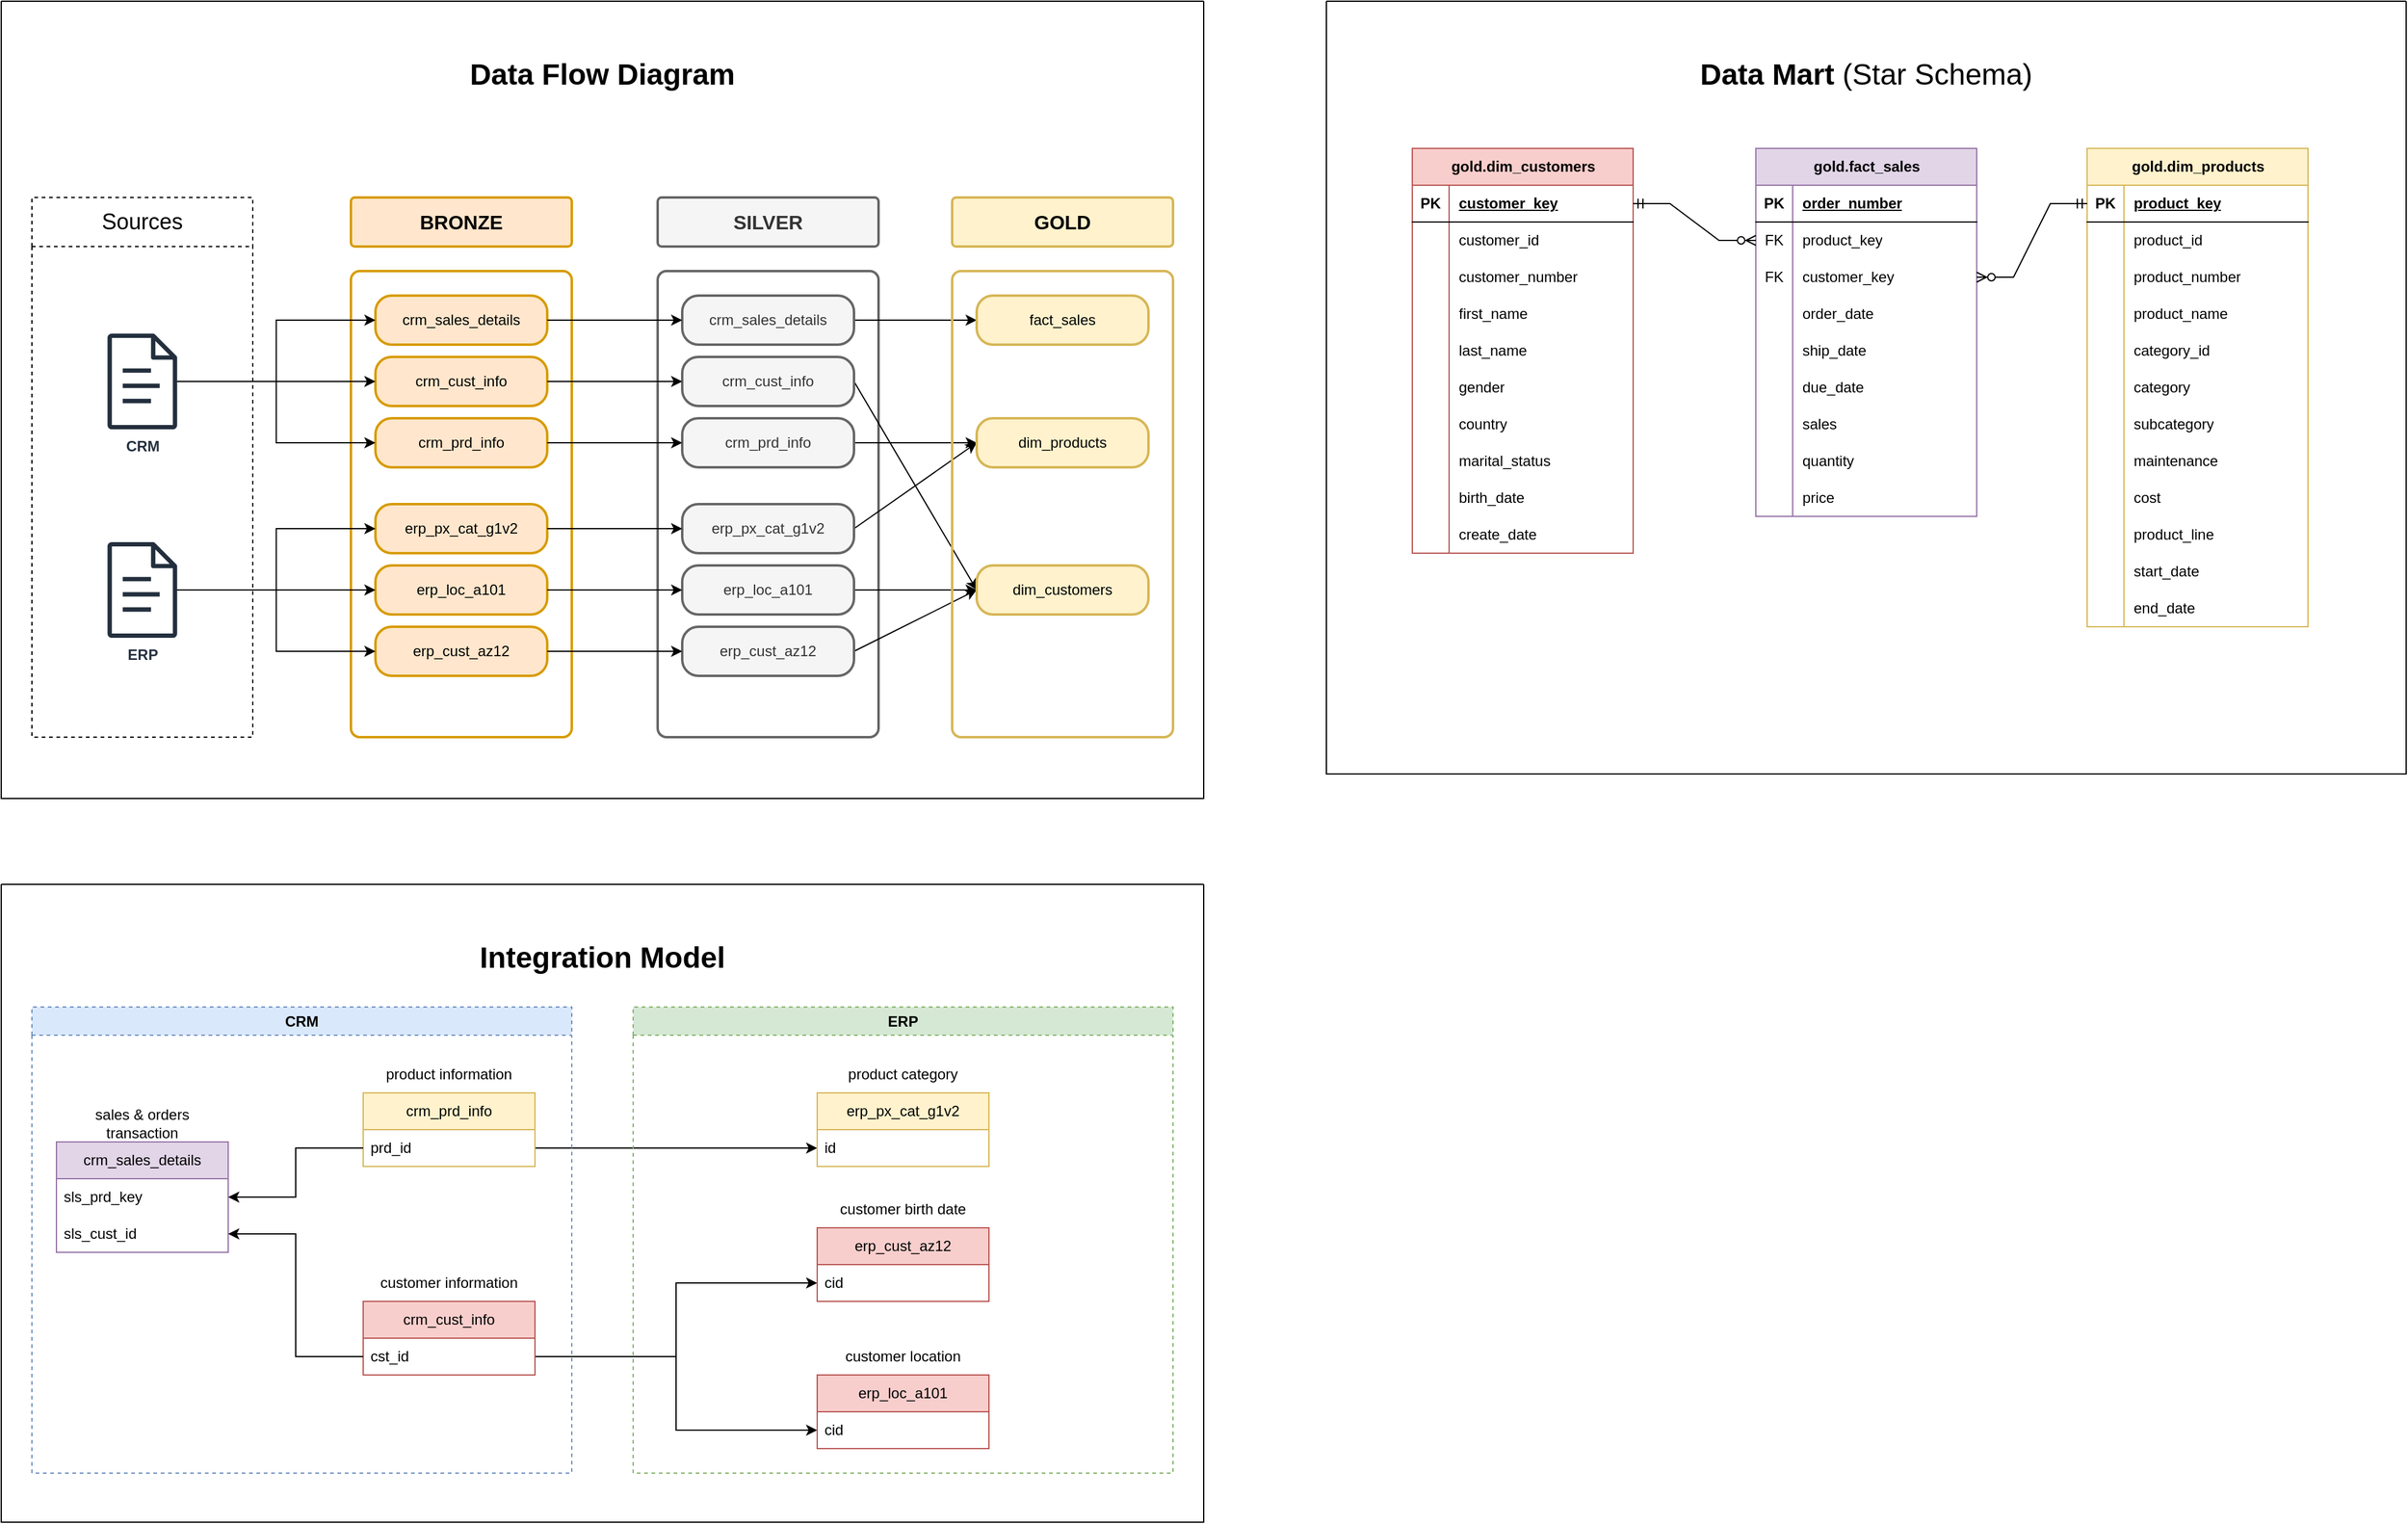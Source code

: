 <mxfile version="28.0.3">
  <diagram name="Page-1" id="j9LHTjVvC8cvnr3t2Hr-">
    <mxGraphModel dx="2183" dy="984" grid="1" gridSize="10" guides="1" tooltips="1" connect="1" arrows="1" fold="1" page="0" pageScale="1" pageWidth="850" pageHeight="1100" math="0" shadow="0">
      <root>
        <mxCell id="0" />
        <mxCell id="1" parent="0" />
        <mxCell id="Qr_JL-rTWK1h9YEE-_Me-30" value="" style="swimlane;startSize=0;" vertex="1" parent="1">
          <mxGeometry x="-80" y="40" width="980" height="650" as="geometry" />
        </mxCell>
        <mxCell id="Qr_JL-rTWK1h9YEE-_Me-2" value="Sources" style="swimlane;whiteSpace=wrap;html=1;fontSize=18;startSize=40;dashed=1;strokeWidth=1;fontStyle=0;swimlaneFillColor=none;fillColor=none;" vertex="1" parent="Qr_JL-rTWK1h9YEE-_Me-30">
          <mxGeometry x="25" y="160" width="180" height="440" as="geometry" />
        </mxCell>
        <mxCell id="Qr_JL-rTWK1h9YEE-_Me-3" value="&lt;b&gt;ERP&lt;/b&gt;" style="sketch=0;outlineConnect=0;fontColor=#232F3E;gradientColor=none;fillColor=#232F3D;strokeColor=none;dashed=0;verticalLabelPosition=bottom;verticalAlign=top;align=center;html=1;fontSize=12;fontStyle=0;aspect=fixed;pointerEvents=1;shape=mxgraph.aws4.document;" vertex="1" parent="Qr_JL-rTWK1h9YEE-_Me-2">
          <mxGeometry x="61.5" y="281" width="57" height="78" as="geometry" />
        </mxCell>
        <mxCell id="Qr_JL-rTWK1h9YEE-_Me-4" value="&lt;b&gt;CRM&lt;/b&gt;" style="sketch=0;outlineConnect=0;fontColor=#232F3E;gradientColor=none;fillColor=#232F3D;strokeColor=none;dashed=0;verticalLabelPosition=bottom;verticalAlign=top;align=center;html=1;fontSize=12;fontStyle=0;aspect=fixed;pointerEvents=1;shape=mxgraph.aws4.document;" vertex="1" parent="Qr_JL-rTWK1h9YEE-_Me-2">
          <mxGeometry x="61.5" y="111" width="57" height="78" as="geometry" />
        </mxCell>
        <mxCell id="Qr_JL-rTWK1h9YEE-_Me-5" value="" style="rounded=1;whiteSpace=wrap;html=1;arcSize=4;fillColor=none;strokeColor=#d79b00;strokeWidth=2;" vertex="1" parent="Qr_JL-rTWK1h9YEE-_Me-30">
          <mxGeometry x="285" y="220" width="180" height="380" as="geometry" />
        </mxCell>
        <mxCell id="Qr_JL-rTWK1h9YEE-_Me-6" value="&lt;b&gt;BRONZE&lt;/b&gt;" style="rounded=1;whiteSpace=wrap;html=1;arcSize=8;fillColor=#ffe6cc;strokeColor=#d79b00;strokeWidth=2;fontSize=16;" vertex="1" parent="Qr_JL-rTWK1h9YEE-_Me-30">
          <mxGeometry x="285" y="160" width="180" height="40" as="geometry" />
        </mxCell>
        <mxCell id="Qr_JL-rTWK1h9YEE-_Me-8" value="crm_sales_details" style="rounded=1;whiteSpace=wrap;html=1;arcSize=33;fillColor=#ffe6cc;strokeColor=#d79b00;strokeWidth=2;" vertex="1" parent="Qr_JL-rTWK1h9YEE-_Me-30">
          <mxGeometry x="305" y="240" width="140" height="40" as="geometry" />
        </mxCell>
        <mxCell id="Qr_JL-rTWK1h9YEE-_Me-9" value="crm_prd_info" style="rounded=1;whiteSpace=wrap;html=1;arcSize=33;fillColor=#ffe6cc;strokeColor=#d79b00;strokeWidth=2;" vertex="1" parent="Qr_JL-rTWK1h9YEE-_Me-30">
          <mxGeometry x="305" y="340" width="140" height="40" as="geometry" />
        </mxCell>
        <mxCell id="Qr_JL-rTWK1h9YEE-_Me-10" value="crm_cust_info" style="rounded=1;whiteSpace=wrap;html=1;arcSize=33;fillColor=#ffe6cc;strokeColor=#d79b00;strokeWidth=2;" vertex="1" parent="Qr_JL-rTWK1h9YEE-_Me-30">
          <mxGeometry x="305" y="290" width="140" height="40" as="geometry" />
        </mxCell>
        <mxCell id="Qr_JL-rTWK1h9YEE-_Me-11" value="erp_cust_az12" style="rounded=1;whiteSpace=wrap;html=1;arcSize=33;fillColor=#ffe6cc;strokeColor=#d79b00;strokeWidth=2;" vertex="1" parent="Qr_JL-rTWK1h9YEE-_Me-30">
          <mxGeometry x="305" y="510" width="140" height="40" as="geometry" />
        </mxCell>
        <mxCell id="Qr_JL-rTWK1h9YEE-_Me-12" value="erp_loc_a101" style="rounded=1;whiteSpace=wrap;html=1;arcSize=33;fillColor=#ffe6cc;strokeColor=#d79b00;strokeWidth=2;" vertex="1" parent="Qr_JL-rTWK1h9YEE-_Me-30">
          <mxGeometry x="305" y="460" width="140" height="40" as="geometry" />
        </mxCell>
        <mxCell id="Qr_JL-rTWK1h9YEE-_Me-13" value="erp_px_cat_g1v2" style="rounded=1;whiteSpace=wrap;html=1;arcSize=33;fillColor=#ffe6cc;strokeColor=#d79b00;strokeWidth=2;" vertex="1" parent="Qr_JL-rTWK1h9YEE-_Me-30">
          <mxGeometry x="305" y="410" width="140" height="40" as="geometry" />
        </mxCell>
        <mxCell id="Qr_JL-rTWK1h9YEE-_Me-14" style="edgeStyle=orthogonalEdgeStyle;rounded=0;orthogonalLoop=1;jettySize=auto;html=1;" edge="1" parent="Qr_JL-rTWK1h9YEE-_Me-30" source="Qr_JL-rTWK1h9YEE-_Me-4" target="Qr_JL-rTWK1h9YEE-_Me-8">
          <mxGeometry relative="1" as="geometry" />
        </mxCell>
        <mxCell id="Qr_JL-rTWK1h9YEE-_Me-15" style="edgeStyle=orthogonalEdgeStyle;rounded=0;orthogonalLoop=1;jettySize=auto;html=1;" edge="1" parent="Qr_JL-rTWK1h9YEE-_Me-30" source="Qr_JL-rTWK1h9YEE-_Me-4" target="Qr_JL-rTWK1h9YEE-_Me-9">
          <mxGeometry relative="1" as="geometry" />
        </mxCell>
        <mxCell id="Qr_JL-rTWK1h9YEE-_Me-16" style="edgeStyle=orthogonalEdgeStyle;rounded=0;orthogonalLoop=1;jettySize=auto;html=1;" edge="1" parent="Qr_JL-rTWK1h9YEE-_Me-30" source="Qr_JL-rTWK1h9YEE-_Me-4" target="Qr_JL-rTWK1h9YEE-_Me-10">
          <mxGeometry relative="1" as="geometry" />
        </mxCell>
        <mxCell id="Qr_JL-rTWK1h9YEE-_Me-17" style="edgeStyle=orthogonalEdgeStyle;rounded=0;orthogonalLoop=1;jettySize=auto;html=1;" edge="1" parent="Qr_JL-rTWK1h9YEE-_Me-30" source="Qr_JL-rTWK1h9YEE-_Me-3" target="Qr_JL-rTWK1h9YEE-_Me-11">
          <mxGeometry relative="1" as="geometry" />
        </mxCell>
        <mxCell id="Qr_JL-rTWK1h9YEE-_Me-18" style="edgeStyle=orthogonalEdgeStyle;rounded=0;orthogonalLoop=1;jettySize=auto;html=1;" edge="1" parent="Qr_JL-rTWK1h9YEE-_Me-30" source="Qr_JL-rTWK1h9YEE-_Me-3" target="Qr_JL-rTWK1h9YEE-_Me-12">
          <mxGeometry relative="1" as="geometry" />
        </mxCell>
        <mxCell id="Qr_JL-rTWK1h9YEE-_Me-20" style="edgeStyle=orthogonalEdgeStyle;rounded=0;orthogonalLoop=1;jettySize=auto;html=1;" edge="1" parent="Qr_JL-rTWK1h9YEE-_Me-30" source="Qr_JL-rTWK1h9YEE-_Me-3" target="Qr_JL-rTWK1h9YEE-_Me-13">
          <mxGeometry relative="1" as="geometry" />
        </mxCell>
        <mxCell id="Qr_JL-rTWK1h9YEE-_Me-29" value="&lt;b&gt;Data Flow Diagram&lt;/b&gt;" style="text;html=1;align=center;verticalAlign=middle;whiteSpace=wrap;rounded=0;fontSize=24;" vertex="1" parent="Qr_JL-rTWK1h9YEE-_Me-30">
          <mxGeometry x="345" y="40" width="290" height="40" as="geometry" />
        </mxCell>
        <mxCell id="Qr_JL-rTWK1h9YEE-_Me-100" value="" style="rounded=1;whiteSpace=wrap;html=1;arcSize=4;fillColor=none;strokeColor=#666666;strokeWidth=2;fontColor=#333333;" vertex="1" parent="Qr_JL-rTWK1h9YEE-_Me-30">
          <mxGeometry x="535" y="220" width="180" height="380" as="geometry" />
        </mxCell>
        <mxCell id="Qr_JL-rTWK1h9YEE-_Me-101" value="&lt;b&gt;SILVER&lt;/b&gt;" style="rounded=1;whiteSpace=wrap;html=1;arcSize=8;fillColor=#f5f5f5;strokeColor=#666666;strokeWidth=2;fontSize=16;fontColor=#333333;" vertex="1" parent="Qr_JL-rTWK1h9YEE-_Me-30">
          <mxGeometry x="535" y="160" width="180" height="40" as="geometry" />
        </mxCell>
        <mxCell id="Qr_JL-rTWK1h9YEE-_Me-130" style="edgeStyle=orthogonalEdgeStyle;rounded=0;orthogonalLoop=1;jettySize=auto;html=1;" edge="1" parent="Qr_JL-rTWK1h9YEE-_Me-30" source="Qr_JL-rTWK1h9YEE-_Me-102" target="Qr_JL-rTWK1h9YEE-_Me-124">
          <mxGeometry relative="1" as="geometry" />
        </mxCell>
        <mxCell id="Qr_JL-rTWK1h9YEE-_Me-102" value="crm_sales_details" style="rounded=1;whiteSpace=wrap;html=1;arcSize=33;fillColor=#f5f5f5;strokeColor=#666666;strokeWidth=2;fontColor=#333333;" vertex="1" parent="Qr_JL-rTWK1h9YEE-_Me-30">
          <mxGeometry x="555" y="240" width="140" height="40" as="geometry" />
        </mxCell>
        <mxCell id="Qr_JL-rTWK1h9YEE-_Me-139" style="rounded=0;orthogonalLoop=1;jettySize=auto;html=1;exitX=1;exitY=0.5;exitDx=0;exitDy=0;entryX=0;entryY=0.5;entryDx=0;entryDy=0;" edge="1" parent="Qr_JL-rTWK1h9YEE-_Me-30" source="Qr_JL-rTWK1h9YEE-_Me-103" target="Qr_JL-rTWK1h9YEE-_Me-125">
          <mxGeometry relative="1" as="geometry" />
        </mxCell>
        <mxCell id="Qr_JL-rTWK1h9YEE-_Me-103" value="crm_prd_info" style="rounded=1;whiteSpace=wrap;html=1;arcSize=33;fillColor=#f5f5f5;strokeColor=#666666;strokeWidth=2;fontColor=#333333;" vertex="1" parent="Qr_JL-rTWK1h9YEE-_Me-30">
          <mxGeometry x="555" y="340" width="140" height="40" as="geometry" />
        </mxCell>
        <mxCell id="Qr_JL-rTWK1h9YEE-_Me-132" style="rounded=0;orthogonalLoop=1;jettySize=auto;html=1;entryX=0;entryY=0.5;entryDx=0;entryDy=0;exitX=1;exitY=0.5;exitDx=0;exitDy=0;" edge="1" parent="Qr_JL-rTWK1h9YEE-_Me-30" source="Qr_JL-rTWK1h9YEE-_Me-104" target="Qr_JL-rTWK1h9YEE-_Me-126">
          <mxGeometry relative="1" as="geometry" />
        </mxCell>
        <mxCell id="Qr_JL-rTWK1h9YEE-_Me-104" value="crm_cust_info" style="rounded=1;whiteSpace=wrap;html=1;arcSize=33;fillColor=#f5f5f5;strokeColor=#666666;strokeWidth=2;fontColor=#333333;" vertex="1" parent="Qr_JL-rTWK1h9YEE-_Me-30">
          <mxGeometry x="555" y="290" width="140" height="40" as="geometry" />
        </mxCell>
        <mxCell id="Qr_JL-rTWK1h9YEE-_Me-136" style="rounded=0;orthogonalLoop=1;jettySize=auto;html=1;entryX=0;entryY=0.5;entryDx=0;entryDy=0;exitX=1;exitY=0.5;exitDx=0;exitDy=0;" edge="1" parent="Qr_JL-rTWK1h9YEE-_Me-30" source="Qr_JL-rTWK1h9YEE-_Me-105" target="Qr_JL-rTWK1h9YEE-_Me-126">
          <mxGeometry relative="1" as="geometry" />
        </mxCell>
        <mxCell id="Qr_JL-rTWK1h9YEE-_Me-105" value="erp_cust_az12" style="rounded=1;whiteSpace=wrap;html=1;arcSize=33;fillColor=#f5f5f5;strokeColor=#666666;strokeWidth=2;fontColor=#333333;" vertex="1" parent="Qr_JL-rTWK1h9YEE-_Me-30">
          <mxGeometry x="555" y="510" width="140" height="40" as="geometry" />
        </mxCell>
        <mxCell id="Qr_JL-rTWK1h9YEE-_Me-137" style="rounded=0;orthogonalLoop=1;jettySize=auto;html=1;entryX=0;entryY=0.5;entryDx=0;entryDy=0;exitX=1;exitY=0.5;exitDx=0;exitDy=0;" edge="1" parent="Qr_JL-rTWK1h9YEE-_Me-30" source="Qr_JL-rTWK1h9YEE-_Me-106" target="Qr_JL-rTWK1h9YEE-_Me-126">
          <mxGeometry relative="1" as="geometry" />
        </mxCell>
        <mxCell id="Qr_JL-rTWK1h9YEE-_Me-106" value="erp_loc_a101" style="rounded=1;whiteSpace=wrap;html=1;arcSize=33;fillColor=#f5f5f5;strokeColor=#666666;strokeWidth=2;fontColor=#333333;" vertex="1" parent="Qr_JL-rTWK1h9YEE-_Me-30">
          <mxGeometry x="555" y="460" width="140" height="40" as="geometry" />
        </mxCell>
        <mxCell id="Qr_JL-rTWK1h9YEE-_Me-138" style="rounded=0;orthogonalLoop=1;jettySize=auto;html=1;exitX=1;exitY=0.5;exitDx=0;exitDy=0;entryX=0;entryY=0.5;entryDx=0;entryDy=0;" edge="1" parent="Qr_JL-rTWK1h9YEE-_Me-30" source="Qr_JL-rTWK1h9YEE-_Me-107" target="Qr_JL-rTWK1h9YEE-_Me-125">
          <mxGeometry relative="1" as="geometry" />
        </mxCell>
        <mxCell id="Qr_JL-rTWK1h9YEE-_Me-107" value="erp_px_cat_g1v2" style="rounded=1;whiteSpace=wrap;html=1;arcSize=33;fillColor=#f5f5f5;strokeColor=#666666;strokeWidth=2;fontColor=#333333;" vertex="1" parent="Qr_JL-rTWK1h9YEE-_Me-30">
          <mxGeometry x="555" y="410" width="140" height="40" as="geometry" />
        </mxCell>
        <mxCell id="Qr_JL-rTWK1h9YEE-_Me-108" style="edgeStyle=orthogonalEdgeStyle;rounded=0;orthogonalLoop=1;jettySize=auto;html=1;" edge="1" parent="Qr_JL-rTWK1h9YEE-_Me-30" source="Qr_JL-rTWK1h9YEE-_Me-8" target="Qr_JL-rTWK1h9YEE-_Me-102">
          <mxGeometry relative="1" as="geometry" />
        </mxCell>
        <mxCell id="Qr_JL-rTWK1h9YEE-_Me-109" style="edgeStyle=orthogonalEdgeStyle;rounded=0;orthogonalLoop=1;jettySize=auto;html=1;" edge="1" parent="Qr_JL-rTWK1h9YEE-_Me-30" source="Qr_JL-rTWK1h9YEE-_Me-9" target="Qr_JL-rTWK1h9YEE-_Me-103">
          <mxGeometry relative="1" as="geometry" />
        </mxCell>
        <mxCell id="Qr_JL-rTWK1h9YEE-_Me-110" style="edgeStyle=orthogonalEdgeStyle;rounded=0;orthogonalLoop=1;jettySize=auto;html=1;" edge="1" parent="Qr_JL-rTWK1h9YEE-_Me-30" source="Qr_JL-rTWK1h9YEE-_Me-10" target="Qr_JL-rTWK1h9YEE-_Me-104">
          <mxGeometry relative="1" as="geometry" />
        </mxCell>
        <mxCell id="Qr_JL-rTWK1h9YEE-_Me-111" style="edgeStyle=orthogonalEdgeStyle;rounded=0;orthogonalLoop=1;jettySize=auto;html=1;" edge="1" parent="Qr_JL-rTWK1h9YEE-_Me-30" source="Qr_JL-rTWK1h9YEE-_Me-11" target="Qr_JL-rTWK1h9YEE-_Me-105">
          <mxGeometry relative="1" as="geometry" />
        </mxCell>
        <mxCell id="Qr_JL-rTWK1h9YEE-_Me-112" style="edgeStyle=orthogonalEdgeStyle;rounded=0;orthogonalLoop=1;jettySize=auto;html=1;" edge="1" parent="Qr_JL-rTWK1h9YEE-_Me-30" source="Qr_JL-rTWK1h9YEE-_Me-12" target="Qr_JL-rTWK1h9YEE-_Me-106">
          <mxGeometry relative="1" as="geometry" />
        </mxCell>
        <mxCell id="Qr_JL-rTWK1h9YEE-_Me-113" style="edgeStyle=orthogonalEdgeStyle;rounded=0;orthogonalLoop=1;jettySize=auto;html=1;" edge="1" parent="Qr_JL-rTWK1h9YEE-_Me-30" source="Qr_JL-rTWK1h9YEE-_Me-13" target="Qr_JL-rTWK1h9YEE-_Me-107">
          <mxGeometry relative="1" as="geometry" />
        </mxCell>
        <mxCell id="Qr_JL-rTWK1h9YEE-_Me-122" value="" style="rounded=1;whiteSpace=wrap;html=1;arcSize=4;fillColor=none;strokeColor=#d6b656;strokeWidth=2;" vertex="1" parent="Qr_JL-rTWK1h9YEE-_Me-30">
          <mxGeometry x="775" y="220" width="180" height="380" as="geometry" />
        </mxCell>
        <mxCell id="Qr_JL-rTWK1h9YEE-_Me-123" value="&lt;b&gt;GOLD&lt;/b&gt;" style="rounded=1;whiteSpace=wrap;html=1;arcSize=8;fillColor=#fff2cc;strokeColor=#d6b656;strokeWidth=2;fontSize=16;" vertex="1" parent="Qr_JL-rTWK1h9YEE-_Me-30">
          <mxGeometry x="775" y="160" width="180" height="40" as="geometry" />
        </mxCell>
        <mxCell id="Qr_JL-rTWK1h9YEE-_Me-124" value="fact_sales" style="rounded=1;whiteSpace=wrap;html=1;arcSize=33;fillColor=#fff2cc;strokeColor=#d6b656;strokeWidth=2;" vertex="1" parent="Qr_JL-rTWK1h9YEE-_Me-30">
          <mxGeometry x="795" y="240" width="140" height="40" as="geometry" />
        </mxCell>
        <mxCell id="Qr_JL-rTWK1h9YEE-_Me-125" value="dim_products" style="rounded=1;whiteSpace=wrap;html=1;arcSize=33;fillColor=#fff2cc;strokeColor=#d6b656;strokeWidth=2;" vertex="1" parent="Qr_JL-rTWK1h9YEE-_Me-30">
          <mxGeometry x="795" y="340" width="140" height="40" as="geometry" />
        </mxCell>
        <mxCell id="Qr_JL-rTWK1h9YEE-_Me-126" value="dim_customers" style="rounded=1;whiteSpace=wrap;html=1;arcSize=33;fillColor=#fff2cc;strokeColor=#d6b656;strokeWidth=2;" vertex="1" parent="Qr_JL-rTWK1h9YEE-_Me-30">
          <mxGeometry x="795" y="460" width="140" height="40" as="geometry" />
        </mxCell>
        <mxCell id="Qr_JL-rTWK1h9YEE-_Me-32" value="" style="swimlane;startSize=0;" vertex="1" parent="1">
          <mxGeometry x="-80" y="760" width="980" height="520" as="geometry" />
        </mxCell>
        <mxCell id="Qr_JL-rTWK1h9YEE-_Me-50" value="&lt;b&gt;Integration Model&lt;/b&gt;" style="text;html=1;align=center;verticalAlign=middle;whiteSpace=wrap;rounded=0;fontSize=24;" vertex="1" parent="Qr_JL-rTWK1h9YEE-_Me-32">
          <mxGeometry x="345" y="40" width="290" height="40" as="geometry" />
        </mxCell>
        <mxCell id="Qr_JL-rTWK1h9YEE-_Me-78" style="edgeStyle=orthogonalEdgeStyle;rounded=0;orthogonalLoop=1;jettySize=auto;html=1;exitX=1;exitY=0.5;exitDx=0;exitDy=0;" edge="1" parent="Qr_JL-rTWK1h9YEE-_Me-32" source="Qr_JL-rTWK1h9YEE-_Me-56" target="Qr_JL-rTWK1h9YEE-_Me-76">
          <mxGeometry relative="1" as="geometry" />
        </mxCell>
        <mxCell id="Qr_JL-rTWK1h9YEE-_Me-87" style="edgeStyle=orthogonalEdgeStyle;rounded=0;orthogonalLoop=1;jettySize=auto;html=1;exitX=1;exitY=0.5;exitDx=0;exitDy=0;" edge="1" parent="Qr_JL-rTWK1h9YEE-_Me-32" source="Qr_JL-rTWK1h9YEE-_Me-52" target="Qr_JL-rTWK1h9YEE-_Me-81">
          <mxGeometry relative="1" as="geometry" />
        </mxCell>
        <mxCell id="Qr_JL-rTWK1h9YEE-_Me-88" style="edgeStyle=orthogonalEdgeStyle;rounded=0;orthogonalLoop=1;jettySize=auto;html=1;exitX=1;exitY=0.5;exitDx=0;exitDy=0;" edge="1" parent="Qr_JL-rTWK1h9YEE-_Me-32" source="Qr_JL-rTWK1h9YEE-_Me-52" target="Qr_JL-rTWK1h9YEE-_Me-85">
          <mxGeometry relative="1" as="geometry" />
        </mxCell>
        <mxCell id="Qr_JL-rTWK1h9YEE-_Me-90" value="CRM" style="swimlane;whiteSpace=wrap;html=1;fillColor=#dae8fc;strokeColor=#6c8ebf;dashed=1;" vertex="1" parent="Qr_JL-rTWK1h9YEE-_Me-32">
          <mxGeometry x="25" y="100" width="440" height="380" as="geometry" />
        </mxCell>
        <mxCell id="Qr_JL-rTWK1h9YEE-_Me-72" value="" style="group" vertex="1" connectable="0" parent="Qr_JL-rTWK1h9YEE-_Me-90">
          <mxGeometry x="270" y="40" width="140" height="90" as="geometry" />
        </mxCell>
        <mxCell id="Qr_JL-rTWK1h9YEE-_Me-55" value="crm_prd_info" style="swimlane;fontStyle=0;childLayout=stackLayout;horizontal=1;startSize=30;horizontalStack=0;resizeParent=1;resizeParentMax=0;resizeLast=0;collapsible=1;marginBottom=0;whiteSpace=wrap;html=1;fillColor=#fff2cc;strokeColor=#d6b656;" vertex="1" parent="Qr_JL-rTWK1h9YEE-_Me-72">
          <mxGeometry y="30" width="140" height="60" as="geometry" />
        </mxCell>
        <mxCell id="Qr_JL-rTWK1h9YEE-_Me-56" value="prd_id" style="text;strokeColor=none;fillColor=none;align=left;verticalAlign=middle;spacingLeft=4;spacingRight=4;overflow=hidden;points=[[0,0.5],[1,0.5]];portConstraint=eastwest;rotatable=0;whiteSpace=wrap;html=1;" vertex="1" parent="Qr_JL-rTWK1h9YEE-_Me-55">
          <mxGeometry y="30" width="140" height="30" as="geometry" />
        </mxCell>
        <mxCell id="Qr_JL-rTWK1h9YEE-_Me-69" value="product information" style="text;html=1;align=center;verticalAlign=middle;whiteSpace=wrap;rounded=0;" vertex="1" parent="Qr_JL-rTWK1h9YEE-_Me-72">
          <mxGeometry width="140" height="30" as="geometry" />
        </mxCell>
        <mxCell id="Qr_JL-rTWK1h9YEE-_Me-73" value="" style="group" vertex="1" connectable="0" parent="Qr_JL-rTWK1h9YEE-_Me-90">
          <mxGeometry x="270" y="210" width="140" height="90" as="geometry" />
        </mxCell>
        <mxCell id="Qr_JL-rTWK1h9YEE-_Me-51" value="crm_cust_info" style="swimlane;fontStyle=0;childLayout=stackLayout;horizontal=1;startSize=30;horizontalStack=0;resizeParent=1;resizeParentMax=0;resizeLast=0;collapsible=1;marginBottom=0;whiteSpace=wrap;html=1;fillColor=#f8cecc;strokeColor=#b85450;" vertex="1" parent="Qr_JL-rTWK1h9YEE-_Me-73">
          <mxGeometry y="30" width="140" height="60" as="geometry" />
        </mxCell>
        <mxCell id="Qr_JL-rTWK1h9YEE-_Me-52" value="cst_id" style="text;strokeColor=none;fillColor=none;align=left;verticalAlign=middle;spacingLeft=4;spacingRight=4;overflow=hidden;points=[[0,0.5],[1,0.5]];portConstraint=eastwest;rotatable=0;whiteSpace=wrap;html=1;" vertex="1" parent="Qr_JL-rTWK1h9YEE-_Me-51">
          <mxGeometry y="30" width="140" height="30" as="geometry" />
        </mxCell>
        <mxCell id="Qr_JL-rTWK1h9YEE-_Me-70" value="customer information" style="text;html=1;align=center;verticalAlign=middle;whiteSpace=wrap;rounded=0;" vertex="1" parent="Qr_JL-rTWK1h9YEE-_Me-73">
          <mxGeometry width="140" height="30" as="geometry" />
        </mxCell>
        <mxCell id="Qr_JL-rTWK1h9YEE-_Me-71" value="" style="group" vertex="1" connectable="0" parent="Qr_JL-rTWK1h9YEE-_Me-90">
          <mxGeometry x="20" y="80" width="140" height="120" as="geometry" />
        </mxCell>
        <mxCell id="Qr_JL-rTWK1h9YEE-_Me-61" value="crm_sales_details" style="swimlane;fontStyle=0;childLayout=stackLayout;horizontal=1;startSize=30;horizontalStack=0;resizeParent=1;resizeParentMax=0;resizeLast=0;collapsible=1;marginBottom=0;whiteSpace=wrap;html=1;fillColor=#e1d5e7;strokeColor=#9673a6;" vertex="1" parent="Qr_JL-rTWK1h9YEE-_Me-71">
          <mxGeometry y="30" width="140" height="90" as="geometry" />
        </mxCell>
        <mxCell id="Qr_JL-rTWK1h9YEE-_Me-62" value="sls_prd_key" style="text;strokeColor=none;fillColor=none;align=left;verticalAlign=middle;spacingLeft=4;spacingRight=4;overflow=hidden;points=[[0,0.5],[1,0.5]];portConstraint=eastwest;rotatable=0;whiteSpace=wrap;html=1;" vertex="1" parent="Qr_JL-rTWK1h9YEE-_Me-61">
          <mxGeometry y="30" width="140" height="30" as="geometry" />
        </mxCell>
        <mxCell id="Qr_JL-rTWK1h9YEE-_Me-63" value="sls_cust_id" style="text;strokeColor=none;fillColor=none;align=left;verticalAlign=middle;spacingLeft=4;spacingRight=4;overflow=hidden;points=[[0,0.5],[1,0.5]];portConstraint=eastwest;rotatable=0;whiteSpace=wrap;html=1;" vertex="1" parent="Qr_JL-rTWK1h9YEE-_Me-61">
          <mxGeometry y="60" width="140" height="30" as="geometry" />
        </mxCell>
        <mxCell id="Qr_JL-rTWK1h9YEE-_Me-68" value="sales &amp;amp; orders transaction" style="text;html=1;align=center;verticalAlign=middle;whiteSpace=wrap;rounded=0;" vertex="1" parent="Qr_JL-rTWK1h9YEE-_Me-71">
          <mxGeometry width="140" height="30" as="geometry" />
        </mxCell>
        <mxCell id="Qr_JL-rTWK1h9YEE-_Me-67" style="edgeStyle=orthogonalEdgeStyle;rounded=0;orthogonalLoop=1;jettySize=auto;html=1;exitX=0;exitY=0.5;exitDx=0;exitDy=0;" edge="1" parent="Qr_JL-rTWK1h9YEE-_Me-90" source="Qr_JL-rTWK1h9YEE-_Me-56" target="Qr_JL-rTWK1h9YEE-_Me-62">
          <mxGeometry relative="1" as="geometry" />
        </mxCell>
        <mxCell id="Qr_JL-rTWK1h9YEE-_Me-66" style="edgeStyle=orthogonalEdgeStyle;rounded=0;orthogonalLoop=1;jettySize=auto;html=1;exitX=0;exitY=0.5;exitDx=0;exitDy=0;" edge="1" parent="Qr_JL-rTWK1h9YEE-_Me-90" source="Qr_JL-rTWK1h9YEE-_Me-52" target="Qr_JL-rTWK1h9YEE-_Me-63">
          <mxGeometry relative="1" as="geometry" />
        </mxCell>
        <mxCell id="Qr_JL-rTWK1h9YEE-_Me-91" value="ERP" style="swimlane;whiteSpace=wrap;html=1;fillColor=#d5e8d4;strokeColor=#82b366;dashed=1;" vertex="1" parent="Qr_JL-rTWK1h9YEE-_Me-32">
          <mxGeometry x="515" y="100" width="440" height="380" as="geometry" />
        </mxCell>
        <mxCell id="Qr_JL-rTWK1h9YEE-_Me-74" value="" style="group" vertex="1" connectable="0" parent="Qr_JL-rTWK1h9YEE-_Me-91">
          <mxGeometry x="150" y="40" width="140" height="90" as="geometry" />
        </mxCell>
        <mxCell id="Qr_JL-rTWK1h9YEE-_Me-75" value="erp_px_cat_g1v2" style="swimlane;fontStyle=0;childLayout=stackLayout;horizontal=1;startSize=30;horizontalStack=0;resizeParent=1;resizeParentMax=0;resizeLast=0;collapsible=1;marginBottom=0;whiteSpace=wrap;html=1;fillColor=#fff2cc;strokeColor=#d6b656;" vertex="1" parent="Qr_JL-rTWK1h9YEE-_Me-74">
          <mxGeometry y="30" width="140" height="60" as="geometry" />
        </mxCell>
        <mxCell id="Qr_JL-rTWK1h9YEE-_Me-76" value="id" style="text;strokeColor=none;fillColor=none;align=left;verticalAlign=middle;spacingLeft=4;spacingRight=4;overflow=hidden;points=[[0,0.5],[1,0.5]];portConstraint=eastwest;rotatable=0;whiteSpace=wrap;html=1;" vertex="1" parent="Qr_JL-rTWK1h9YEE-_Me-75">
          <mxGeometry y="30" width="140" height="30" as="geometry" />
        </mxCell>
        <mxCell id="Qr_JL-rTWK1h9YEE-_Me-77" value="product category" style="text;html=1;align=center;verticalAlign=middle;whiteSpace=wrap;rounded=0;" vertex="1" parent="Qr_JL-rTWK1h9YEE-_Me-74">
          <mxGeometry width="140" height="30" as="geometry" />
        </mxCell>
        <mxCell id="Qr_JL-rTWK1h9YEE-_Me-79" value="" style="group" vertex="1" connectable="0" parent="Qr_JL-rTWK1h9YEE-_Me-91">
          <mxGeometry x="150" y="150" width="140" height="90" as="geometry" />
        </mxCell>
        <mxCell id="Qr_JL-rTWK1h9YEE-_Me-80" value="erp_cust_az12" style="swimlane;fontStyle=0;childLayout=stackLayout;horizontal=1;startSize=30;horizontalStack=0;resizeParent=1;resizeParentMax=0;resizeLast=0;collapsible=1;marginBottom=0;whiteSpace=wrap;html=1;fillColor=#f8cecc;strokeColor=#b85450;" vertex="1" parent="Qr_JL-rTWK1h9YEE-_Me-79">
          <mxGeometry y="30" width="140" height="60" as="geometry" />
        </mxCell>
        <mxCell id="Qr_JL-rTWK1h9YEE-_Me-81" value="cid" style="text;strokeColor=none;fillColor=none;align=left;verticalAlign=middle;spacingLeft=4;spacingRight=4;overflow=hidden;points=[[0,0.5],[1,0.5]];portConstraint=eastwest;rotatable=0;whiteSpace=wrap;html=1;" vertex="1" parent="Qr_JL-rTWK1h9YEE-_Me-80">
          <mxGeometry y="30" width="140" height="30" as="geometry" />
        </mxCell>
        <mxCell id="Qr_JL-rTWK1h9YEE-_Me-82" value="customer birth date" style="text;html=1;align=center;verticalAlign=middle;whiteSpace=wrap;rounded=0;" vertex="1" parent="Qr_JL-rTWK1h9YEE-_Me-79">
          <mxGeometry width="140" height="30" as="geometry" />
        </mxCell>
        <mxCell id="Qr_JL-rTWK1h9YEE-_Me-83" value="" style="group" vertex="1" connectable="0" parent="Qr_JL-rTWK1h9YEE-_Me-91">
          <mxGeometry x="150" y="270" width="140" height="90" as="geometry" />
        </mxCell>
        <mxCell id="Qr_JL-rTWK1h9YEE-_Me-84" value="erp_loc_a101" style="swimlane;fontStyle=0;childLayout=stackLayout;horizontal=1;startSize=30;horizontalStack=0;resizeParent=1;resizeParentMax=0;resizeLast=0;collapsible=1;marginBottom=0;whiteSpace=wrap;html=1;fillColor=#f8cecc;strokeColor=#b85450;" vertex="1" parent="Qr_JL-rTWK1h9YEE-_Me-83">
          <mxGeometry y="30" width="140" height="60" as="geometry" />
        </mxCell>
        <mxCell id="Qr_JL-rTWK1h9YEE-_Me-85" value="cid" style="text;strokeColor=none;fillColor=none;align=left;verticalAlign=middle;spacingLeft=4;spacingRight=4;overflow=hidden;points=[[0,0.5],[1,0.5]];portConstraint=eastwest;rotatable=0;whiteSpace=wrap;html=1;" vertex="1" parent="Qr_JL-rTWK1h9YEE-_Me-84">
          <mxGeometry y="30" width="140" height="30" as="geometry" />
        </mxCell>
        <mxCell id="Qr_JL-rTWK1h9YEE-_Me-86" value="customer location" style="text;html=1;align=center;verticalAlign=middle;whiteSpace=wrap;rounded=0;" vertex="1" parent="Qr_JL-rTWK1h9YEE-_Me-83">
          <mxGeometry width="140" height="30" as="geometry" />
        </mxCell>
        <mxCell id="Qr_JL-rTWK1h9YEE-_Me-140" value="" style="swimlane;startSize=0;" vertex="1" parent="1">
          <mxGeometry x="1000" y="40" width="880" height="630" as="geometry" />
        </mxCell>
        <mxCell id="Qr_JL-rTWK1h9YEE-_Me-141" value="&lt;b&gt;Data Mart &lt;/b&gt;(Star Schema)" style="text;html=1;align=center;verticalAlign=middle;whiteSpace=wrap;rounded=0;fontSize=24;" vertex="1" parent="Qr_JL-rTWK1h9YEE-_Me-140">
          <mxGeometry x="295" y="40" width="290" height="40" as="geometry" />
        </mxCell>
        <mxCell id="Qr_JL-rTWK1h9YEE-_Me-146" value="gold.fact_sales" style="shape=table;startSize=30;container=1;collapsible=1;childLayout=tableLayout;fixedRows=1;rowLines=0;fontStyle=1;align=center;resizeLast=1;html=1;fillColor=#e1d5e7;strokeColor=#9673a6;" vertex="1" parent="Qr_JL-rTWK1h9YEE-_Me-140">
          <mxGeometry x="350" y="120" width="180" height="300" as="geometry" />
        </mxCell>
        <mxCell id="Qr_JL-rTWK1h9YEE-_Me-147" value="" style="shape=tableRow;horizontal=0;startSize=0;swimlaneHead=0;swimlaneBody=0;fillColor=none;collapsible=0;dropTarget=0;points=[[0,0.5],[1,0.5]];portConstraint=eastwest;top=0;left=0;right=0;bottom=1;" vertex="1" parent="Qr_JL-rTWK1h9YEE-_Me-146">
          <mxGeometry y="30" width="180" height="30" as="geometry" />
        </mxCell>
        <mxCell id="Qr_JL-rTWK1h9YEE-_Me-148" value="PK" style="shape=partialRectangle;connectable=0;fillColor=none;top=0;left=0;bottom=0;right=0;fontStyle=1;overflow=hidden;whiteSpace=wrap;html=1;" vertex="1" parent="Qr_JL-rTWK1h9YEE-_Me-147">
          <mxGeometry width="30" height="30" as="geometry">
            <mxRectangle width="30" height="30" as="alternateBounds" />
          </mxGeometry>
        </mxCell>
        <mxCell id="Qr_JL-rTWK1h9YEE-_Me-149" value="order_number" style="shape=partialRectangle;connectable=0;fillColor=none;top=0;left=0;bottom=0;right=0;align=left;spacingLeft=6;fontStyle=5;overflow=hidden;whiteSpace=wrap;html=1;" vertex="1" parent="Qr_JL-rTWK1h9YEE-_Me-147">
          <mxGeometry x="30" width="150" height="30" as="geometry">
            <mxRectangle width="150" height="30" as="alternateBounds" />
          </mxGeometry>
        </mxCell>
        <mxCell id="Qr_JL-rTWK1h9YEE-_Me-150" value="" style="shape=tableRow;horizontal=0;startSize=0;swimlaneHead=0;swimlaneBody=0;fillColor=none;collapsible=0;dropTarget=0;points=[[0,0.5],[1,0.5]];portConstraint=eastwest;top=0;left=0;right=0;bottom=0;" vertex="1" parent="Qr_JL-rTWK1h9YEE-_Me-146">
          <mxGeometry y="60" width="180" height="30" as="geometry" />
        </mxCell>
        <mxCell id="Qr_JL-rTWK1h9YEE-_Me-151" value="FK" style="shape=partialRectangle;connectable=0;fillColor=none;top=0;left=0;bottom=0;right=0;editable=1;overflow=hidden;whiteSpace=wrap;html=1;" vertex="1" parent="Qr_JL-rTWK1h9YEE-_Me-150">
          <mxGeometry width="30" height="30" as="geometry">
            <mxRectangle width="30" height="30" as="alternateBounds" />
          </mxGeometry>
        </mxCell>
        <mxCell id="Qr_JL-rTWK1h9YEE-_Me-152" value="product_key" style="shape=partialRectangle;connectable=0;fillColor=none;top=0;left=0;bottom=0;right=0;align=left;spacingLeft=6;overflow=hidden;whiteSpace=wrap;html=1;" vertex="1" parent="Qr_JL-rTWK1h9YEE-_Me-150">
          <mxGeometry x="30" width="150" height="30" as="geometry">
            <mxRectangle width="150" height="30" as="alternateBounds" />
          </mxGeometry>
        </mxCell>
        <mxCell id="Qr_JL-rTWK1h9YEE-_Me-153" value="" style="shape=tableRow;horizontal=0;startSize=0;swimlaneHead=0;swimlaneBody=0;fillColor=none;collapsible=0;dropTarget=0;points=[[0,0.5],[1,0.5]];portConstraint=eastwest;top=0;left=0;right=0;bottom=0;" vertex="1" parent="Qr_JL-rTWK1h9YEE-_Me-146">
          <mxGeometry y="90" width="180" height="30" as="geometry" />
        </mxCell>
        <mxCell id="Qr_JL-rTWK1h9YEE-_Me-154" value="FK" style="shape=partialRectangle;connectable=0;fillColor=none;top=0;left=0;bottom=0;right=0;editable=1;overflow=hidden;whiteSpace=wrap;html=1;" vertex="1" parent="Qr_JL-rTWK1h9YEE-_Me-153">
          <mxGeometry width="30" height="30" as="geometry">
            <mxRectangle width="30" height="30" as="alternateBounds" />
          </mxGeometry>
        </mxCell>
        <mxCell id="Qr_JL-rTWK1h9YEE-_Me-155" value="customer_key" style="shape=partialRectangle;connectable=0;fillColor=none;top=0;left=0;bottom=0;right=0;align=left;spacingLeft=6;overflow=hidden;whiteSpace=wrap;html=1;" vertex="1" parent="Qr_JL-rTWK1h9YEE-_Me-153">
          <mxGeometry x="30" width="150" height="30" as="geometry">
            <mxRectangle width="150" height="30" as="alternateBounds" />
          </mxGeometry>
        </mxCell>
        <mxCell id="Qr_JL-rTWK1h9YEE-_Me-156" value="" style="shape=tableRow;horizontal=0;startSize=0;swimlaneHead=0;swimlaneBody=0;fillColor=none;collapsible=0;dropTarget=0;points=[[0,0.5],[1,0.5]];portConstraint=eastwest;top=0;left=0;right=0;bottom=0;" vertex="1" parent="Qr_JL-rTWK1h9YEE-_Me-146">
          <mxGeometry y="120" width="180" height="30" as="geometry" />
        </mxCell>
        <mxCell id="Qr_JL-rTWK1h9YEE-_Me-157" value="" style="shape=partialRectangle;connectable=0;fillColor=none;top=0;left=0;bottom=0;right=0;editable=1;overflow=hidden;whiteSpace=wrap;html=1;" vertex="1" parent="Qr_JL-rTWK1h9YEE-_Me-156">
          <mxGeometry width="30" height="30" as="geometry">
            <mxRectangle width="30" height="30" as="alternateBounds" />
          </mxGeometry>
        </mxCell>
        <mxCell id="Qr_JL-rTWK1h9YEE-_Me-158" value="order_date" style="shape=partialRectangle;connectable=0;fillColor=none;top=0;left=0;bottom=0;right=0;align=left;spacingLeft=6;overflow=hidden;whiteSpace=wrap;html=1;" vertex="1" parent="Qr_JL-rTWK1h9YEE-_Me-156">
          <mxGeometry x="30" width="150" height="30" as="geometry">
            <mxRectangle width="150" height="30" as="alternateBounds" />
          </mxGeometry>
        </mxCell>
        <mxCell id="Qr_JL-rTWK1h9YEE-_Me-172" value="" style="shape=tableRow;horizontal=0;startSize=0;swimlaneHead=0;swimlaneBody=0;fillColor=none;collapsible=0;dropTarget=0;points=[[0,0.5],[1,0.5]];portConstraint=eastwest;top=0;left=0;right=0;bottom=0;" vertex="1" parent="Qr_JL-rTWK1h9YEE-_Me-146">
          <mxGeometry y="150" width="180" height="30" as="geometry" />
        </mxCell>
        <mxCell id="Qr_JL-rTWK1h9YEE-_Me-173" value="" style="shape=partialRectangle;connectable=0;fillColor=none;top=0;left=0;bottom=0;right=0;editable=1;overflow=hidden;whiteSpace=wrap;html=1;" vertex="1" parent="Qr_JL-rTWK1h9YEE-_Me-172">
          <mxGeometry width="30" height="30" as="geometry">
            <mxRectangle width="30" height="30" as="alternateBounds" />
          </mxGeometry>
        </mxCell>
        <mxCell id="Qr_JL-rTWK1h9YEE-_Me-174" value="ship_date" style="shape=partialRectangle;connectable=0;fillColor=none;top=0;left=0;bottom=0;right=0;align=left;spacingLeft=6;overflow=hidden;whiteSpace=wrap;html=1;" vertex="1" parent="Qr_JL-rTWK1h9YEE-_Me-172">
          <mxGeometry x="30" width="150" height="30" as="geometry">
            <mxRectangle width="150" height="30" as="alternateBounds" />
          </mxGeometry>
        </mxCell>
        <mxCell id="Qr_JL-rTWK1h9YEE-_Me-175" value="" style="shape=tableRow;horizontal=0;startSize=0;swimlaneHead=0;swimlaneBody=0;fillColor=none;collapsible=0;dropTarget=0;points=[[0,0.5],[1,0.5]];portConstraint=eastwest;top=0;left=0;right=0;bottom=0;" vertex="1" parent="Qr_JL-rTWK1h9YEE-_Me-146">
          <mxGeometry y="180" width="180" height="30" as="geometry" />
        </mxCell>
        <mxCell id="Qr_JL-rTWK1h9YEE-_Me-176" value="" style="shape=partialRectangle;connectable=0;fillColor=none;top=0;left=0;bottom=0;right=0;editable=1;overflow=hidden;whiteSpace=wrap;html=1;" vertex="1" parent="Qr_JL-rTWK1h9YEE-_Me-175">
          <mxGeometry width="30" height="30" as="geometry">
            <mxRectangle width="30" height="30" as="alternateBounds" />
          </mxGeometry>
        </mxCell>
        <mxCell id="Qr_JL-rTWK1h9YEE-_Me-177" value="due_date" style="shape=partialRectangle;connectable=0;fillColor=none;top=0;left=0;bottom=0;right=0;align=left;spacingLeft=6;overflow=hidden;whiteSpace=wrap;html=1;" vertex="1" parent="Qr_JL-rTWK1h9YEE-_Me-175">
          <mxGeometry x="30" width="150" height="30" as="geometry">
            <mxRectangle width="150" height="30" as="alternateBounds" />
          </mxGeometry>
        </mxCell>
        <mxCell id="Qr_JL-rTWK1h9YEE-_Me-178" value="" style="shape=tableRow;horizontal=0;startSize=0;swimlaneHead=0;swimlaneBody=0;fillColor=none;collapsible=0;dropTarget=0;points=[[0,0.5],[1,0.5]];portConstraint=eastwest;top=0;left=0;right=0;bottom=0;" vertex="1" parent="Qr_JL-rTWK1h9YEE-_Me-146">
          <mxGeometry y="210" width="180" height="30" as="geometry" />
        </mxCell>
        <mxCell id="Qr_JL-rTWK1h9YEE-_Me-179" value="" style="shape=partialRectangle;connectable=0;fillColor=none;top=0;left=0;bottom=0;right=0;editable=1;overflow=hidden;whiteSpace=wrap;html=1;" vertex="1" parent="Qr_JL-rTWK1h9YEE-_Me-178">
          <mxGeometry width="30" height="30" as="geometry">
            <mxRectangle width="30" height="30" as="alternateBounds" />
          </mxGeometry>
        </mxCell>
        <mxCell id="Qr_JL-rTWK1h9YEE-_Me-180" value="sales" style="shape=partialRectangle;connectable=0;fillColor=none;top=0;left=0;bottom=0;right=0;align=left;spacingLeft=6;overflow=hidden;whiteSpace=wrap;html=1;" vertex="1" parent="Qr_JL-rTWK1h9YEE-_Me-178">
          <mxGeometry x="30" width="150" height="30" as="geometry">
            <mxRectangle width="150" height="30" as="alternateBounds" />
          </mxGeometry>
        </mxCell>
        <mxCell id="Qr_JL-rTWK1h9YEE-_Me-181" value="" style="shape=tableRow;horizontal=0;startSize=0;swimlaneHead=0;swimlaneBody=0;fillColor=none;collapsible=0;dropTarget=0;points=[[0,0.5],[1,0.5]];portConstraint=eastwest;top=0;left=0;right=0;bottom=0;" vertex="1" parent="Qr_JL-rTWK1h9YEE-_Me-146">
          <mxGeometry y="240" width="180" height="30" as="geometry" />
        </mxCell>
        <mxCell id="Qr_JL-rTWK1h9YEE-_Me-182" value="" style="shape=partialRectangle;connectable=0;fillColor=none;top=0;left=0;bottom=0;right=0;editable=1;overflow=hidden;whiteSpace=wrap;html=1;" vertex="1" parent="Qr_JL-rTWK1h9YEE-_Me-181">
          <mxGeometry width="30" height="30" as="geometry">
            <mxRectangle width="30" height="30" as="alternateBounds" />
          </mxGeometry>
        </mxCell>
        <mxCell id="Qr_JL-rTWK1h9YEE-_Me-183" value="quantity" style="shape=partialRectangle;connectable=0;fillColor=none;top=0;left=0;bottom=0;right=0;align=left;spacingLeft=6;overflow=hidden;whiteSpace=wrap;html=1;" vertex="1" parent="Qr_JL-rTWK1h9YEE-_Me-181">
          <mxGeometry x="30" width="150" height="30" as="geometry">
            <mxRectangle width="150" height="30" as="alternateBounds" />
          </mxGeometry>
        </mxCell>
        <mxCell id="Qr_JL-rTWK1h9YEE-_Me-184" value="" style="shape=tableRow;horizontal=0;startSize=0;swimlaneHead=0;swimlaneBody=0;fillColor=none;collapsible=0;dropTarget=0;points=[[0,0.5],[1,0.5]];portConstraint=eastwest;top=0;left=0;right=0;bottom=0;" vertex="1" parent="Qr_JL-rTWK1h9YEE-_Me-146">
          <mxGeometry y="270" width="180" height="30" as="geometry" />
        </mxCell>
        <mxCell id="Qr_JL-rTWK1h9YEE-_Me-185" value="" style="shape=partialRectangle;connectable=0;fillColor=none;top=0;left=0;bottom=0;right=0;editable=1;overflow=hidden;whiteSpace=wrap;html=1;" vertex="1" parent="Qr_JL-rTWK1h9YEE-_Me-184">
          <mxGeometry width="30" height="30" as="geometry">
            <mxRectangle width="30" height="30" as="alternateBounds" />
          </mxGeometry>
        </mxCell>
        <mxCell id="Qr_JL-rTWK1h9YEE-_Me-186" value="price" style="shape=partialRectangle;connectable=0;fillColor=none;top=0;left=0;bottom=0;right=0;align=left;spacingLeft=6;overflow=hidden;whiteSpace=wrap;html=1;" vertex="1" parent="Qr_JL-rTWK1h9YEE-_Me-184">
          <mxGeometry x="30" width="150" height="30" as="geometry">
            <mxRectangle width="150" height="30" as="alternateBounds" />
          </mxGeometry>
        </mxCell>
        <mxCell id="Qr_JL-rTWK1h9YEE-_Me-188" value="gold.dim_customers" style="shape=table;startSize=30;container=1;collapsible=1;childLayout=tableLayout;fixedRows=1;rowLines=0;fontStyle=1;align=center;resizeLast=1;html=1;fillColor=#f8cecc;strokeColor=#b85450;" vertex="1" parent="Qr_JL-rTWK1h9YEE-_Me-140">
          <mxGeometry x="70" y="120" width="180" height="330" as="geometry" />
        </mxCell>
        <mxCell id="Qr_JL-rTWK1h9YEE-_Me-189" value="" style="shape=tableRow;horizontal=0;startSize=0;swimlaneHead=0;swimlaneBody=0;fillColor=none;collapsible=0;dropTarget=0;points=[[0,0.5],[1,0.5]];portConstraint=eastwest;top=0;left=0;right=0;bottom=1;" vertex="1" parent="Qr_JL-rTWK1h9YEE-_Me-188">
          <mxGeometry y="30" width="180" height="30" as="geometry" />
        </mxCell>
        <mxCell id="Qr_JL-rTWK1h9YEE-_Me-190" value="PK" style="shape=partialRectangle;connectable=0;fillColor=none;top=0;left=0;bottom=0;right=0;fontStyle=1;overflow=hidden;whiteSpace=wrap;html=1;" vertex="1" parent="Qr_JL-rTWK1h9YEE-_Me-189">
          <mxGeometry width="30" height="30" as="geometry">
            <mxRectangle width="30" height="30" as="alternateBounds" />
          </mxGeometry>
        </mxCell>
        <mxCell id="Qr_JL-rTWK1h9YEE-_Me-191" value="customer_key" style="shape=partialRectangle;connectable=0;fillColor=none;top=0;left=0;bottom=0;right=0;align=left;spacingLeft=6;fontStyle=5;overflow=hidden;whiteSpace=wrap;html=1;" vertex="1" parent="Qr_JL-rTWK1h9YEE-_Me-189">
          <mxGeometry x="30" width="150" height="30" as="geometry">
            <mxRectangle width="150" height="30" as="alternateBounds" />
          </mxGeometry>
        </mxCell>
        <mxCell id="Qr_JL-rTWK1h9YEE-_Me-198" value="" style="shape=tableRow;horizontal=0;startSize=0;swimlaneHead=0;swimlaneBody=0;fillColor=none;collapsible=0;dropTarget=0;points=[[0,0.5],[1,0.5]];portConstraint=eastwest;top=0;left=0;right=0;bottom=0;" vertex="1" parent="Qr_JL-rTWK1h9YEE-_Me-188">
          <mxGeometry y="60" width="180" height="30" as="geometry" />
        </mxCell>
        <mxCell id="Qr_JL-rTWK1h9YEE-_Me-199" value="" style="shape=partialRectangle;connectable=0;fillColor=none;top=0;left=0;bottom=0;right=0;editable=1;overflow=hidden;whiteSpace=wrap;html=1;" vertex="1" parent="Qr_JL-rTWK1h9YEE-_Me-198">
          <mxGeometry width="30" height="30" as="geometry">
            <mxRectangle width="30" height="30" as="alternateBounds" />
          </mxGeometry>
        </mxCell>
        <mxCell id="Qr_JL-rTWK1h9YEE-_Me-200" value="customer_id" style="shape=partialRectangle;connectable=0;fillColor=none;top=0;left=0;bottom=0;right=0;align=left;spacingLeft=6;overflow=hidden;whiteSpace=wrap;html=1;" vertex="1" parent="Qr_JL-rTWK1h9YEE-_Me-198">
          <mxGeometry x="30" width="150" height="30" as="geometry">
            <mxRectangle width="150" height="30" as="alternateBounds" />
          </mxGeometry>
        </mxCell>
        <mxCell id="Qr_JL-rTWK1h9YEE-_Me-201" value="" style="shape=tableRow;horizontal=0;startSize=0;swimlaneHead=0;swimlaneBody=0;fillColor=none;collapsible=0;dropTarget=0;points=[[0,0.5],[1,0.5]];portConstraint=eastwest;top=0;left=0;right=0;bottom=0;" vertex="1" parent="Qr_JL-rTWK1h9YEE-_Me-188">
          <mxGeometry y="90" width="180" height="30" as="geometry" />
        </mxCell>
        <mxCell id="Qr_JL-rTWK1h9YEE-_Me-202" value="" style="shape=partialRectangle;connectable=0;fillColor=none;top=0;left=0;bottom=0;right=0;editable=1;overflow=hidden;whiteSpace=wrap;html=1;" vertex="1" parent="Qr_JL-rTWK1h9YEE-_Me-201">
          <mxGeometry width="30" height="30" as="geometry">
            <mxRectangle width="30" height="30" as="alternateBounds" />
          </mxGeometry>
        </mxCell>
        <mxCell id="Qr_JL-rTWK1h9YEE-_Me-203" value="customer_number" style="shape=partialRectangle;connectable=0;fillColor=none;top=0;left=0;bottom=0;right=0;align=left;spacingLeft=6;overflow=hidden;whiteSpace=wrap;html=1;" vertex="1" parent="Qr_JL-rTWK1h9YEE-_Me-201">
          <mxGeometry x="30" width="150" height="30" as="geometry">
            <mxRectangle width="150" height="30" as="alternateBounds" />
          </mxGeometry>
        </mxCell>
        <mxCell id="Qr_JL-rTWK1h9YEE-_Me-204" value="" style="shape=tableRow;horizontal=0;startSize=0;swimlaneHead=0;swimlaneBody=0;fillColor=none;collapsible=0;dropTarget=0;points=[[0,0.5],[1,0.5]];portConstraint=eastwest;top=0;left=0;right=0;bottom=0;" vertex="1" parent="Qr_JL-rTWK1h9YEE-_Me-188">
          <mxGeometry y="120" width="180" height="30" as="geometry" />
        </mxCell>
        <mxCell id="Qr_JL-rTWK1h9YEE-_Me-205" value="" style="shape=partialRectangle;connectable=0;fillColor=none;top=0;left=0;bottom=0;right=0;editable=1;overflow=hidden;whiteSpace=wrap;html=1;" vertex="1" parent="Qr_JL-rTWK1h9YEE-_Me-204">
          <mxGeometry width="30" height="30" as="geometry">
            <mxRectangle width="30" height="30" as="alternateBounds" />
          </mxGeometry>
        </mxCell>
        <mxCell id="Qr_JL-rTWK1h9YEE-_Me-206" value="first_name" style="shape=partialRectangle;connectable=0;fillColor=none;top=0;left=0;bottom=0;right=0;align=left;spacingLeft=6;overflow=hidden;whiteSpace=wrap;html=1;" vertex="1" parent="Qr_JL-rTWK1h9YEE-_Me-204">
          <mxGeometry x="30" width="150" height="30" as="geometry">
            <mxRectangle width="150" height="30" as="alternateBounds" />
          </mxGeometry>
        </mxCell>
        <mxCell id="Qr_JL-rTWK1h9YEE-_Me-207" value="" style="shape=tableRow;horizontal=0;startSize=0;swimlaneHead=0;swimlaneBody=0;fillColor=none;collapsible=0;dropTarget=0;points=[[0,0.5],[1,0.5]];portConstraint=eastwest;top=0;left=0;right=0;bottom=0;" vertex="1" parent="Qr_JL-rTWK1h9YEE-_Me-188">
          <mxGeometry y="150" width="180" height="30" as="geometry" />
        </mxCell>
        <mxCell id="Qr_JL-rTWK1h9YEE-_Me-208" value="" style="shape=partialRectangle;connectable=0;fillColor=none;top=0;left=0;bottom=0;right=0;editable=1;overflow=hidden;whiteSpace=wrap;html=1;" vertex="1" parent="Qr_JL-rTWK1h9YEE-_Me-207">
          <mxGeometry width="30" height="30" as="geometry">
            <mxRectangle width="30" height="30" as="alternateBounds" />
          </mxGeometry>
        </mxCell>
        <mxCell id="Qr_JL-rTWK1h9YEE-_Me-209" value="last_name" style="shape=partialRectangle;connectable=0;fillColor=none;top=0;left=0;bottom=0;right=0;align=left;spacingLeft=6;overflow=hidden;whiteSpace=wrap;html=1;" vertex="1" parent="Qr_JL-rTWK1h9YEE-_Me-207">
          <mxGeometry x="30" width="150" height="30" as="geometry">
            <mxRectangle width="150" height="30" as="alternateBounds" />
          </mxGeometry>
        </mxCell>
        <mxCell id="Qr_JL-rTWK1h9YEE-_Me-210" value="" style="shape=tableRow;horizontal=0;startSize=0;swimlaneHead=0;swimlaneBody=0;fillColor=none;collapsible=0;dropTarget=0;points=[[0,0.5],[1,0.5]];portConstraint=eastwest;top=0;left=0;right=0;bottom=0;" vertex="1" parent="Qr_JL-rTWK1h9YEE-_Me-188">
          <mxGeometry y="180" width="180" height="30" as="geometry" />
        </mxCell>
        <mxCell id="Qr_JL-rTWK1h9YEE-_Me-211" value="" style="shape=partialRectangle;connectable=0;fillColor=none;top=0;left=0;bottom=0;right=0;editable=1;overflow=hidden;whiteSpace=wrap;html=1;" vertex="1" parent="Qr_JL-rTWK1h9YEE-_Me-210">
          <mxGeometry width="30" height="30" as="geometry">
            <mxRectangle width="30" height="30" as="alternateBounds" />
          </mxGeometry>
        </mxCell>
        <mxCell id="Qr_JL-rTWK1h9YEE-_Me-212" value="gender" style="shape=partialRectangle;connectable=0;fillColor=none;top=0;left=0;bottom=0;right=0;align=left;spacingLeft=6;overflow=hidden;whiteSpace=wrap;html=1;" vertex="1" parent="Qr_JL-rTWK1h9YEE-_Me-210">
          <mxGeometry x="30" width="150" height="30" as="geometry">
            <mxRectangle width="150" height="30" as="alternateBounds" />
          </mxGeometry>
        </mxCell>
        <mxCell id="Qr_JL-rTWK1h9YEE-_Me-216" value="" style="shape=tableRow;horizontal=0;startSize=0;swimlaneHead=0;swimlaneBody=0;fillColor=none;collapsible=0;dropTarget=0;points=[[0,0.5],[1,0.5]];portConstraint=eastwest;top=0;left=0;right=0;bottom=0;" vertex="1" parent="Qr_JL-rTWK1h9YEE-_Me-188">
          <mxGeometry y="210" width="180" height="30" as="geometry" />
        </mxCell>
        <mxCell id="Qr_JL-rTWK1h9YEE-_Me-217" value="" style="shape=partialRectangle;connectable=0;fillColor=none;top=0;left=0;bottom=0;right=0;editable=1;overflow=hidden;whiteSpace=wrap;html=1;" vertex="1" parent="Qr_JL-rTWK1h9YEE-_Me-216">
          <mxGeometry width="30" height="30" as="geometry">
            <mxRectangle width="30" height="30" as="alternateBounds" />
          </mxGeometry>
        </mxCell>
        <mxCell id="Qr_JL-rTWK1h9YEE-_Me-218" value="country" style="shape=partialRectangle;connectable=0;fillColor=none;top=0;left=0;bottom=0;right=0;align=left;spacingLeft=6;overflow=hidden;whiteSpace=wrap;html=1;" vertex="1" parent="Qr_JL-rTWK1h9YEE-_Me-216">
          <mxGeometry x="30" width="150" height="30" as="geometry">
            <mxRectangle width="150" height="30" as="alternateBounds" />
          </mxGeometry>
        </mxCell>
        <mxCell id="Qr_JL-rTWK1h9YEE-_Me-219" value="" style="shape=tableRow;horizontal=0;startSize=0;swimlaneHead=0;swimlaneBody=0;fillColor=none;collapsible=0;dropTarget=0;points=[[0,0.5],[1,0.5]];portConstraint=eastwest;top=0;left=0;right=0;bottom=0;" vertex="1" parent="Qr_JL-rTWK1h9YEE-_Me-188">
          <mxGeometry y="240" width="180" height="30" as="geometry" />
        </mxCell>
        <mxCell id="Qr_JL-rTWK1h9YEE-_Me-220" value="" style="shape=partialRectangle;connectable=0;fillColor=none;top=0;left=0;bottom=0;right=0;editable=1;overflow=hidden;whiteSpace=wrap;html=1;" vertex="1" parent="Qr_JL-rTWK1h9YEE-_Me-219">
          <mxGeometry width="30" height="30" as="geometry">
            <mxRectangle width="30" height="30" as="alternateBounds" />
          </mxGeometry>
        </mxCell>
        <mxCell id="Qr_JL-rTWK1h9YEE-_Me-221" value="marital_status" style="shape=partialRectangle;connectable=0;fillColor=none;top=0;left=0;bottom=0;right=0;align=left;spacingLeft=6;overflow=hidden;whiteSpace=wrap;html=1;" vertex="1" parent="Qr_JL-rTWK1h9YEE-_Me-219">
          <mxGeometry x="30" width="150" height="30" as="geometry">
            <mxRectangle width="150" height="30" as="alternateBounds" />
          </mxGeometry>
        </mxCell>
        <mxCell id="Qr_JL-rTWK1h9YEE-_Me-222" value="" style="shape=tableRow;horizontal=0;startSize=0;swimlaneHead=0;swimlaneBody=0;fillColor=none;collapsible=0;dropTarget=0;points=[[0,0.5],[1,0.5]];portConstraint=eastwest;top=0;left=0;right=0;bottom=0;" vertex="1" parent="Qr_JL-rTWK1h9YEE-_Me-188">
          <mxGeometry y="270" width="180" height="30" as="geometry" />
        </mxCell>
        <mxCell id="Qr_JL-rTWK1h9YEE-_Me-223" value="" style="shape=partialRectangle;connectable=0;fillColor=none;top=0;left=0;bottom=0;right=0;editable=1;overflow=hidden;whiteSpace=wrap;html=1;" vertex="1" parent="Qr_JL-rTWK1h9YEE-_Me-222">
          <mxGeometry width="30" height="30" as="geometry">
            <mxRectangle width="30" height="30" as="alternateBounds" />
          </mxGeometry>
        </mxCell>
        <mxCell id="Qr_JL-rTWK1h9YEE-_Me-224" value="birth_date" style="shape=partialRectangle;connectable=0;fillColor=none;top=0;left=0;bottom=0;right=0;align=left;spacingLeft=6;overflow=hidden;whiteSpace=wrap;html=1;" vertex="1" parent="Qr_JL-rTWK1h9YEE-_Me-222">
          <mxGeometry x="30" width="150" height="30" as="geometry">
            <mxRectangle width="150" height="30" as="alternateBounds" />
          </mxGeometry>
        </mxCell>
        <mxCell id="Qr_JL-rTWK1h9YEE-_Me-225" value="" style="shape=tableRow;horizontal=0;startSize=0;swimlaneHead=0;swimlaneBody=0;fillColor=none;collapsible=0;dropTarget=0;points=[[0,0.5],[1,0.5]];portConstraint=eastwest;top=0;left=0;right=0;bottom=0;" vertex="1" parent="Qr_JL-rTWK1h9YEE-_Me-188">
          <mxGeometry y="300" width="180" height="30" as="geometry" />
        </mxCell>
        <mxCell id="Qr_JL-rTWK1h9YEE-_Me-226" value="" style="shape=partialRectangle;connectable=0;fillColor=none;top=0;left=0;bottom=0;right=0;editable=1;overflow=hidden;whiteSpace=wrap;html=1;" vertex="1" parent="Qr_JL-rTWK1h9YEE-_Me-225">
          <mxGeometry width="30" height="30" as="geometry">
            <mxRectangle width="30" height="30" as="alternateBounds" />
          </mxGeometry>
        </mxCell>
        <mxCell id="Qr_JL-rTWK1h9YEE-_Me-227" value="create_date" style="shape=partialRectangle;connectable=0;fillColor=none;top=0;left=0;bottom=0;right=0;align=left;spacingLeft=6;overflow=hidden;whiteSpace=wrap;html=1;" vertex="1" parent="Qr_JL-rTWK1h9YEE-_Me-225">
          <mxGeometry x="30" width="150" height="30" as="geometry">
            <mxRectangle width="150" height="30" as="alternateBounds" />
          </mxGeometry>
        </mxCell>
        <mxCell id="Qr_JL-rTWK1h9YEE-_Me-228" value="" style="edgeStyle=entityRelationEdgeStyle;fontSize=12;html=1;endArrow=ERzeroToMany;startArrow=ERmandOne;rounded=0;entryX=0;entryY=0.5;entryDx=0;entryDy=0;exitX=1;exitY=0.5;exitDx=0;exitDy=0;" edge="1" parent="Qr_JL-rTWK1h9YEE-_Me-140" source="Qr_JL-rTWK1h9YEE-_Me-189" target="Qr_JL-rTWK1h9YEE-_Me-150">
          <mxGeometry width="100" height="100" relative="1" as="geometry">
            <mxPoint x="290" y="410" as="sourcePoint" />
            <mxPoint x="390" y="310" as="targetPoint" />
          </mxGeometry>
        </mxCell>
        <mxCell id="Qr_JL-rTWK1h9YEE-_Me-229" value="gold.dim_products" style="shape=table;startSize=30;container=1;collapsible=1;childLayout=tableLayout;fixedRows=1;rowLines=0;fontStyle=1;align=center;resizeLast=1;html=1;fillColor=#fff2cc;strokeColor=#d6b656;" vertex="1" parent="Qr_JL-rTWK1h9YEE-_Me-140">
          <mxGeometry x="620" y="120" width="180" height="390" as="geometry" />
        </mxCell>
        <mxCell id="Qr_JL-rTWK1h9YEE-_Me-230" value="" style="shape=tableRow;horizontal=0;startSize=0;swimlaneHead=0;swimlaneBody=0;fillColor=none;collapsible=0;dropTarget=0;points=[[0,0.5],[1,0.5]];portConstraint=eastwest;top=0;left=0;right=0;bottom=1;" vertex="1" parent="Qr_JL-rTWK1h9YEE-_Me-229">
          <mxGeometry y="30" width="180" height="30" as="geometry" />
        </mxCell>
        <mxCell id="Qr_JL-rTWK1h9YEE-_Me-231" value="PK" style="shape=partialRectangle;connectable=0;fillColor=none;top=0;left=0;bottom=0;right=0;fontStyle=1;overflow=hidden;whiteSpace=wrap;html=1;" vertex="1" parent="Qr_JL-rTWK1h9YEE-_Me-230">
          <mxGeometry width="30" height="30" as="geometry">
            <mxRectangle width="30" height="30" as="alternateBounds" />
          </mxGeometry>
        </mxCell>
        <mxCell id="Qr_JL-rTWK1h9YEE-_Me-232" value="product_key" style="shape=partialRectangle;connectable=0;fillColor=none;top=0;left=0;bottom=0;right=0;align=left;spacingLeft=6;fontStyle=5;overflow=hidden;whiteSpace=wrap;html=1;" vertex="1" parent="Qr_JL-rTWK1h9YEE-_Me-230">
          <mxGeometry x="30" width="150" height="30" as="geometry">
            <mxRectangle width="150" height="30" as="alternateBounds" />
          </mxGeometry>
        </mxCell>
        <mxCell id="Qr_JL-rTWK1h9YEE-_Me-233" value="" style="shape=tableRow;horizontal=0;startSize=0;swimlaneHead=0;swimlaneBody=0;fillColor=none;collapsible=0;dropTarget=0;points=[[0,0.5],[1,0.5]];portConstraint=eastwest;top=0;left=0;right=0;bottom=0;" vertex="1" parent="Qr_JL-rTWK1h9YEE-_Me-229">
          <mxGeometry y="60" width="180" height="30" as="geometry" />
        </mxCell>
        <mxCell id="Qr_JL-rTWK1h9YEE-_Me-234" value="" style="shape=partialRectangle;connectable=0;fillColor=none;top=0;left=0;bottom=0;right=0;editable=1;overflow=hidden;whiteSpace=wrap;html=1;" vertex="1" parent="Qr_JL-rTWK1h9YEE-_Me-233">
          <mxGeometry width="30" height="30" as="geometry">
            <mxRectangle width="30" height="30" as="alternateBounds" />
          </mxGeometry>
        </mxCell>
        <mxCell id="Qr_JL-rTWK1h9YEE-_Me-235" value="product_id" style="shape=partialRectangle;connectable=0;fillColor=none;top=0;left=0;bottom=0;right=0;align=left;spacingLeft=6;overflow=hidden;whiteSpace=wrap;html=1;" vertex="1" parent="Qr_JL-rTWK1h9YEE-_Me-233">
          <mxGeometry x="30" width="150" height="30" as="geometry">
            <mxRectangle width="150" height="30" as="alternateBounds" />
          </mxGeometry>
        </mxCell>
        <mxCell id="Qr_JL-rTWK1h9YEE-_Me-236" value="" style="shape=tableRow;horizontal=0;startSize=0;swimlaneHead=0;swimlaneBody=0;fillColor=none;collapsible=0;dropTarget=0;points=[[0,0.5],[1,0.5]];portConstraint=eastwest;top=0;left=0;right=0;bottom=0;" vertex="1" parent="Qr_JL-rTWK1h9YEE-_Me-229">
          <mxGeometry y="90" width="180" height="30" as="geometry" />
        </mxCell>
        <mxCell id="Qr_JL-rTWK1h9YEE-_Me-237" value="" style="shape=partialRectangle;connectable=0;fillColor=none;top=0;left=0;bottom=0;right=0;editable=1;overflow=hidden;whiteSpace=wrap;html=1;" vertex="1" parent="Qr_JL-rTWK1h9YEE-_Me-236">
          <mxGeometry width="30" height="30" as="geometry">
            <mxRectangle width="30" height="30" as="alternateBounds" />
          </mxGeometry>
        </mxCell>
        <mxCell id="Qr_JL-rTWK1h9YEE-_Me-238" value="product_number" style="shape=partialRectangle;connectable=0;fillColor=none;top=0;left=0;bottom=0;right=0;align=left;spacingLeft=6;overflow=hidden;whiteSpace=wrap;html=1;" vertex="1" parent="Qr_JL-rTWK1h9YEE-_Me-236">
          <mxGeometry x="30" width="150" height="30" as="geometry">
            <mxRectangle width="150" height="30" as="alternateBounds" />
          </mxGeometry>
        </mxCell>
        <mxCell id="Qr_JL-rTWK1h9YEE-_Me-239" value="" style="shape=tableRow;horizontal=0;startSize=0;swimlaneHead=0;swimlaneBody=0;fillColor=none;collapsible=0;dropTarget=0;points=[[0,0.5],[1,0.5]];portConstraint=eastwest;top=0;left=0;right=0;bottom=0;" vertex="1" parent="Qr_JL-rTWK1h9YEE-_Me-229">
          <mxGeometry y="120" width="180" height="30" as="geometry" />
        </mxCell>
        <mxCell id="Qr_JL-rTWK1h9YEE-_Me-240" value="" style="shape=partialRectangle;connectable=0;fillColor=none;top=0;left=0;bottom=0;right=0;editable=1;overflow=hidden;whiteSpace=wrap;html=1;" vertex="1" parent="Qr_JL-rTWK1h9YEE-_Me-239">
          <mxGeometry width="30" height="30" as="geometry">
            <mxRectangle width="30" height="30" as="alternateBounds" />
          </mxGeometry>
        </mxCell>
        <mxCell id="Qr_JL-rTWK1h9YEE-_Me-241" value="product_name" style="shape=partialRectangle;connectable=0;fillColor=none;top=0;left=0;bottom=0;right=0;align=left;spacingLeft=6;overflow=hidden;whiteSpace=wrap;html=1;" vertex="1" parent="Qr_JL-rTWK1h9YEE-_Me-239">
          <mxGeometry x="30" width="150" height="30" as="geometry">
            <mxRectangle width="150" height="30" as="alternateBounds" />
          </mxGeometry>
        </mxCell>
        <mxCell id="Qr_JL-rTWK1h9YEE-_Me-242" value="" style="shape=tableRow;horizontal=0;startSize=0;swimlaneHead=0;swimlaneBody=0;fillColor=none;collapsible=0;dropTarget=0;points=[[0,0.5],[1,0.5]];portConstraint=eastwest;top=0;left=0;right=0;bottom=0;" vertex="1" parent="Qr_JL-rTWK1h9YEE-_Me-229">
          <mxGeometry y="150" width="180" height="30" as="geometry" />
        </mxCell>
        <mxCell id="Qr_JL-rTWK1h9YEE-_Me-243" value="" style="shape=partialRectangle;connectable=0;fillColor=none;top=0;left=0;bottom=0;right=0;editable=1;overflow=hidden;whiteSpace=wrap;html=1;" vertex="1" parent="Qr_JL-rTWK1h9YEE-_Me-242">
          <mxGeometry width="30" height="30" as="geometry">
            <mxRectangle width="30" height="30" as="alternateBounds" />
          </mxGeometry>
        </mxCell>
        <mxCell id="Qr_JL-rTWK1h9YEE-_Me-244" value="category_id" style="shape=partialRectangle;connectable=0;fillColor=none;top=0;left=0;bottom=0;right=0;align=left;spacingLeft=6;overflow=hidden;whiteSpace=wrap;html=1;" vertex="1" parent="Qr_JL-rTWK1h9YEE-_Me-242">
          <mxGeometry x="30" width="150" height="30" as="geometry">
            <mxRectangle width="150" height="30" as="alternateBounds" />
          </mxGeometry>
        </mxCell>
        <mxCell id="Qr_JL-rTWK1h9YEE-_Me-245" value="" style="shape=tableRow;horizontal=0;startSize=0;swimlaneHead=0;swimlaneBody=0;fillColor=none;collapsible=0;dropTarget=0;points=[[0,0.5],[1,0.5]];portConstraint=eastwest;top=0;left=0;right=0;bottom=0;" vertex="1" parent="Qr_JL-rTWK1h9YEE-_Me-229">
          <mxGeometry y="180" width="180" height="30" as="geometry" />
        </mxCell>
        <mxCell id="Qr_JL-rTWK1h9YEE-_Me-246" value="" style="shape=partialRectangle;connectable=0;fillColor=none;top=0;left=0;bottom=0;right=0;editable=1;overflow=hidden;whiteSpace=wrap;html=1;" vertex="1" parent="Qr_JL-rTWK1h9YEE-_Me-245">
          <mxGeometry width="30" height="30" as="geometry">
            <mxRectangle width="30" height="30" as="alternateBounds" />
          </mxGeometry>
        </mxCell>
        <mxCell id="Qr_JL-rTWK1h9YEE-_Me-247" value="category" style="shape=partialRectangle;connectable=0;fillColor=none;top=0;left=0;bottom=0;right=0;align=left;spacingLeft=6;overflow=hidden;whiteSpace=wrap;html=1;" vertex="1" parent="Qr_JL-rTWK1h9YEE-_Me-245">
          <mxGeometry x="30" width="150" height="30" as="geometry">
            <mxRectangle width="150" height="30" as="alternateBounds" />
          </mxGeometry>
        </mxCell>
        <mxCell id="Qr_JL-rTWK1h9YEE-_Me-248" value="" style="shape=tableRow;horizontal=0;startSize=0;swimlaneHead=0;swimlaneBody=0;fillColor=none;collapsible=0;dropTarget=0;points=[[0,0.5],[1,0.5]];portConstraint=eastwest;top=0;left=0;right=0;bottom=0;" vertex="1" parent="Qr_JL-rTWK1h9YEE-_Me-229">
          <mxGeometry y="210" width="180" height="30" as="geometry" />
        </mxCell>
        <mxCell id="Qr_JL-rTWK1h9YEE-_Me-249" value="" style="shape=partialRectangle;connectable=0;fillColor=none;top=0;left=0;bottom=0;right=0;editable=1;overflow=hidden;whiteSpace=wrap;html=1;" vertex="1" parent="Qr_JL-rTWK1h9YEE-_Me-248">
          <mxGeometry width="30" height="30" as="geometry">
            <mxRectangle width="30" height="30" as="alternateBounds" />
          </mxGeometry>
        </mxCell>
        <mxCell id="Qr_JL-rTWK1h9YEE-_Me-250" value="subcategory" style="shape=partialRectangle;connectable=0;fillColor=none;top=0;left=0;bottom=0;right=0;align=left;spacingLeft=6;overflow=hidden;whiteSpace=wrap;html=1;" vertex="1" parent="Qr_JL-rTWK1h9YEE-_Me-248">
          <mxGeometry x="30" width="150" height="30" as="geometry">
            <mxRectangle width="150" height="30" as="alternateBounds" />
          </mxGeometry>
        </mxCell>
        <mxCell id="Qr_JL-rTWK1h9YEE-_Me-251" value="" style="shape=tableRow;horizontal=0;startSize=0;swimlaneHead=0;swimlaneBody=0;fillColor=none;collapsible=0;dropTarget=0;points=[[0,0.5],[1,0.5]];portConstraint=eastwest;top=0;left=0;right=0;bottom=0;" vertex="1" parent="Qr_JL-rTWK1h9YEE-_Me-229">
          <mxGeometry y="240" width="180" height="30" as="geometry" />
        </mxCell>
        <mxCell id="Qr_JL-rTWK1h9YEE-_Me-252" value="" style="shape=partialRectangle;connectable=0;fillColor=none;top=0;left=0;bottom=0;right=0;editable=1;overflow=hidden;whiteSpace=wrap;html=1;" vertex="1" parent="Qr_JL-rTWK1h9YEE-_Me-251">
          <mxGeometry width="30" height="30" as="geometry">
            <mxRectangle width="30" height="30" as="alternateBounds" />
          </mxGeometry>
        </mxCell>
        <mxCell id="Qr_JL-rTWK1h9YEE-_Me-253" value="maintenance" style="shape=partialRectangle;connectable=0;fillColor=none;top=0;left=0;bottom=0;right=0;align=left;spacingLeft=6;overflow=hidden;whiteSpace=wrap;html=1;" vertex="1" parent="Qr_JL-rTWK1h9YEE-_Me-251">
          <mxGeometry x="30" width="150" height="30" as="geometry">
            <mxRectangle width="150" height="30" as="alternateBounds" />
          </mxGeometry>
        </mxCell>
        <mxCell id="Qr_JL-rTWK1h9YEE-_Me-254" value="" style="shape=tableRow;horizontal=0;startSize=0;swimlaneHead=0;swimlaneBody=0;fillColor=none;collapsible=0;dropTarget=0;points=[[0,0.5],[1,0.5]];portConstraint=eastwest;top=0;left=0;right=0;bottom=0;" vertex="1" parent="Qr_JL-rTWK1h9YEE-_Me-229">
          <mxGeometry y="270" width="180" height="30" as="geometry" />
        </mxCell>
        <mxCell id="Qr_JL-rTWK1h9YEE-_Me-255" value="" style="shape=partialRectangle;connectable=0;fillColor=none;top=0;left=0;bottom=0;right=0;editable=1;overflow=hidden;whiteSpace=wrap;html=1;" vertex="1" parent="Qr_JL-rTWK1h9YEE-_Me-254">
          <mxGeometry width="30" height="30" as="geometry">
            <mxRectangle width="30" height="30" as="alternateBounds" />
          </mxGeometry>
        </mxCell>
        <mxCell id="Qr_JL-rTWK1h9YEE-_Me-256" value="cost" style="shape=partialRectangle;connectable=0;fillColor=none;top=0;left=0;bottom=0;right=0;align=left;spacingLeft=6;overflow=hidden;whiteSpace=wrap;html=1;" vertex="1" parent="Qr_JL-rTWK1h9YEE-_Me-254">
          <mxGeometry x="30" width="150" height="30" as="geometry">
            <mxRectangle width="150" height="30" as="alternateBounds" />
          </mxGeometry>
        </mxCell>
        <mxCell id="Qr_JL-rTWK1h9YEE-_Me-257" value="" style="shape=tableRow;horizontal=0;startSize=0;swimlaneHead=0;swimlaneBody=0;fillColor=none;collapsible=0;dropTarget=0;points=[[0,0.5],[1,0.5]];portConstraint=eastwest;top=0;left=0;right=0;bottom=0;" vertex="1" parent="Qr_JL-rTWK1h9YEE-_Me-229">
          <mxGeometry y="300" width="180" height="30" as="geometry" />
        </mxCell>
        <mxCell id="Qr_JL-rTWK1h9YEE-_Me-258" value="" style="shape=partialRectangle;connectable=0;fillColor=none;top=0;left=0;bottom=0;right=0;editable=1;overflow=hidden;whiteSpace=wrap;html=1;" vertex="1" parent="Qr_JL-rTWK1h9YEE-_Me-257">
          <mxGeometry width="30" height="30" as="geometry">
            <mxRectangle width="30" height="30" as="alternateBounds" />
          </mxGeometry>
        </mxCell>
        <mxCell id="Qr_JL-rTWK1h9YEE-_Me-259" value="product_line" style="shape=partialRectangle;connectable=0;fillColor=none;top=0;left=0;bottom=0;right=0;align=left;spacingLeft=6;overflow=hidden;whiteSpace=wrap;html=1;" vertex="1" parent="Qr_JL-rTWK1h9YEE-_Me-257">
          <mxGeometry x="30" width="150" height="30" as="geometry">
            <mxRectangle width="150" height="30" as="alternateBounds" />
          </mxGeometry>
        </mxCell>
        <mxCell id="Qr_JL-rTWK1h9YEE-_Me-260" value="" style="shape=tableRow;horizontal=0;startSize=0;swimlaneHead=0;swimlaneBody=0;fillColor=none;collapsible=0;dropTarget=0;points=[[0,0.5],[1,0.5]];portConstraint=eastwest;top=0;left=0;right=0;bottom=0;" vertex="1" parent="Qr_JL-rTWK1h9YEE-_Me-229">
          <mxGeometry y="330" width="180" height="30" as="geometry" />
        </mxCell>
        <mxCell id="Qr_JL-rTWK1h9YEE-_Me-261" value="" style="shape=partialRectangle;connectable=0;fillColor=none;top=0;left=0;bottom=0;right=0;editable=1;overflow=hidden;whiteSpace=wrap;html=1;" vertex="1" parent="Qr_JL-rTWK1h9YEE-_Me-260">
          <mxGeometry width="30" height="30" as="geometry">
            <mxRectangle width="30" height="30" as="alternateBounds" />
          </mxGeometry>
        </mxCell>
        <mxCell id="Qr_JL-rTWK1h9YEE-_Me-262" value="start_date" style="shape=partialRectangle;connectable=0;fillColor=none;top=0;left=0;bottom=0;right=0;align=left;spacingLeft=6;overflow=hidden;whiteSpace=wrap;html=1;" vertex="1" parent="Qr_JL-rTWK1h9YEE-_Me-260">
          <mxGeometry x="30" width="150" height="30" as="geometry">
            <mxRectangle width="150" height="30" as="alternateBounds" />
          </mxGeometry>
        </mxCell>
        <mxCell id="Qr_JL-rTWK1h9YEE-_Me-263" value="" style="shape=tableRow;horizontal=0;startSize=0;swimlaneHead=0;swimlaneBody=0;fillColor=none;collapsible=0;dropTarget=0;points=[[0,0.5],[1,0.5]];portConstraint=eastwest;top=0;left=0;right=0;bottom=0;" vertex="1" parent="Qr_JL-rTWK1h9YEE-_Me-229">
          <mxGeometry y="360" width="180" height="30" as="geometry" />
        </mxCell>
        <mxCell id="Qr_JL-rTWK1h9YEE-_Me-264" value="" style="shape=partialRectangle;connectable=0;fillColor=none;top=0;left=0;bottom=0;right=0;editable=1;overflow=hidden;whiteSpace=wrap;html=1;" vertex="1" parent="Qr_JL-rTWK1h9YEE-_Me-263">
          <mxGeometry width="30" height="30" as="geometry">
            <mxRectangle width="30" height="30" as="alternateBounds" />
          </mxGeometry>
        </mxCell>
        <mxCell id="Qr_JL-rTWK1h9YEE-_Me-265" value="end_date" style="shape=partialRectangle;connectable=0;fillColor=none;top=0;left=0;bottom=0;right=0;align=left;spacingLeft=6;overflow=hidden;whiteSpace=wrap;html=1;" vertex="1" parent="Qr_JL-rTWK1h9YEE-_Me-263">
          <mxGeometry x="30" width="150" height="30" as="geometry">
            <mxRectangle width="150" height="30" as="alternateBounds" />
          </mxGeometry>
        </mxCell>
        <mxCell id="Qr_JL-rTWK1h9YEE-_Me-272" value="" style="edgeStyle=entityRelationEdgeStyle;fontSize=12;html=1;endArrow=ERzeroToMany;startArrow=ERmandOne;rounded=0;entryX=1;entryY=0.5;entryDx=0;entryDy=0;exitX=0;exitY=0.5;exitDx=0;exitDy=0;" edge="1" parent="Qr_JL-rTWK1h9YEE-_Me-140" source="Qr_JL-rTWK1h9YEE-_Me-230" target="Qr_JL-rTWK1h9YEE-_Me-153">
          <mxGeometry width="100" height="100" relative="1" as="geometry">
            <mxPoint x="320" y="260" as="sourcePoint" />
            <mxPoint x="410" y="190" as="targetPoint" />
          </mxGeometry>
        </mxCell>
      </root>
    </mxGraphModel>
  </diagram>
</mxfile>
